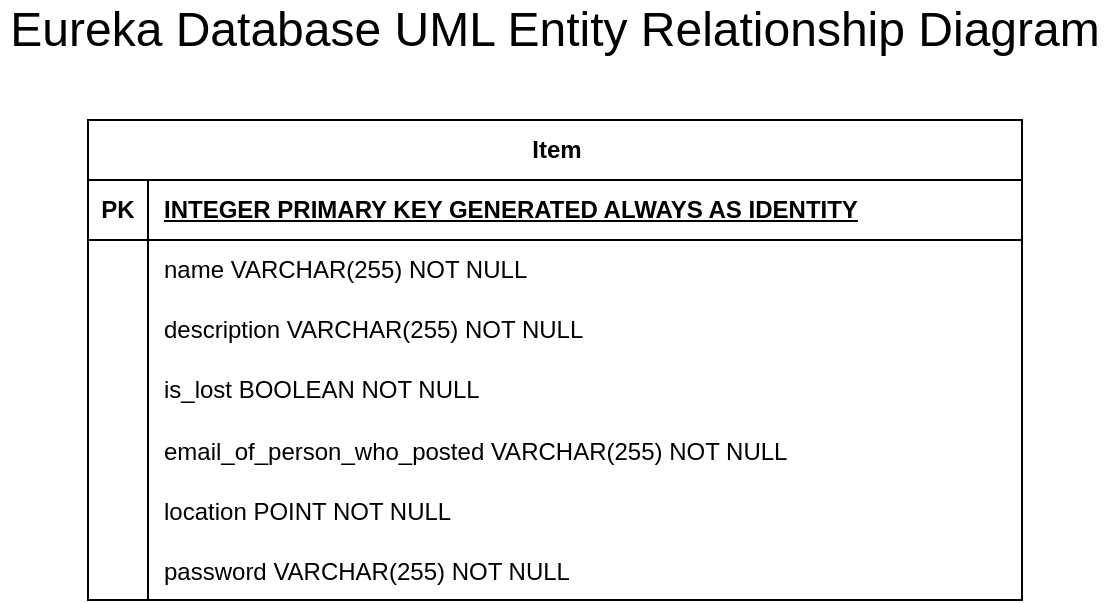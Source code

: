 <mxfile version="28.0.4">
  <diagram id="R2lEEEUBdFMjLlhIrx00" name="Page-1">
    <mxGraphModel dx="1111" dy="552" grid="1" gridSize="10" guides="1" tooltips="1" connect="1" arrows="1" fold="1" page="1" pageScale="1" pageWidth="850" pageHeight="1100" math="0" shadow="0" extFonts="Permanent Marker^https://fonts.googleapis.com/css?family=Permanent+Marker">
      <root>
        <mxCell id="0" />
        <mxCell id="1" parent="0" />
        <mxCell id="kiKx801N-FX4D6WepU08-1" value="&lt;font style=&quot;font-size: 24px;&quot;&gt;Eureka Database UML Entity Relationship Diagram&lt;/font&gt;" style="text;html=1;align=center;verticalAlign=middle;whiteSpace=wrap;rounded=0;" parent="1" vertex="1">
          <mxGeometry x="148" y="10" width="555" height="30" as="geometry" />
        </mxCell>
        <mxCell id="kiKx801N-FX4D6WepU08-3" value="Item" style="shape=table;startSize=30;container=1;collapsible=1;childLayout=tableLayout;fixedRows=1;rowLines=0;fontStyle=1;align=center;resizeLast=1;html=1;" parent="1" vertex="1">
          <mxGeometry x="192" y="70" width="467" height="240" as="geometry" />
        </mxCell>
        <mxCell id="kiKx801N-FX4D6WepU08-4" value="" style="shape=tableRow;horizontal=0;startSize=0;swimlaneHead=0;swimlaneBody=0;fillColor=none;collapsible=0;dropTarget=0;points=[[0,0.5],[1,0.5]];portConstraint=eastwest;top=0;left=0;right=0;bottom=1;" parent="kiKx801N-FX4D6WepU08-3" vertex="1">
          <mxGeometry y="30" width="467" height="30" as="geometry" />
        </mxCell>
        <mxCell id="kiKx801N-FX4D6WepU08-5" value="PK" style="shape=partialRectangle;connectable=0;fillColor=none;top=0;left=0;bottom=0;right=0;fontStyle=1;overflow=hidden;whiteSpace=wrap;html=1;" parent="kiKx801N-FX4D6WepU08-4" vertex="1">
          <mxGeometry width="30" height="30" as="geometry">
            <mxRectangle width="30" height="30" as="alternateBounds" />
          </mxGeometry>
        </mxCell>
        <mxCell id="kiKx801N-FX4D6WepU08-6" value="INTEGER PRIMARY KEY GENERATED ALWAYS AS IDENTITY" style="shape=partialRectangle;connectable=0;fillColor=none;top=0;left=0;bottom=0;right=0;align=left;spacingLeft=6;fontStyle=5;overflow=hidden;whiteSpace=wrap;html=1;" parent="kiKx801N-FX4D6WepU08-4" vertex="1">
          <mxGeometry x="30" width="437" height="30" as="geometry">
            <mxRectangle width="437" height="30" as="alternateBounds" />
          </mxGeometry>
        </mxCell>
        <mxCell id="kiKx801N-FX4D6WepU08-7" value="" style="shape=tableRow;horizontal=0;startSize=0;swimlaneHead=0;swimlaneBody=0;fillColor=none;collapsible=0;dropTarget=0;points=[[0,0.5],[1,0.5]];portConstraint=eastwest;top=0;left=0;right=0;bottom=0;" parent="kiKx801N-FX4D6WepU08-3" vertex="1">
          <mxGeometry y="60" width="467" height="30" as="geometry" />
        </mxCell>
        <mxCell id="kiKx801N-FX4D6WepU08-8" value="" style="shape=partialRectangle;connectable=0;fillColor=none;top=0;left=0;bottom=0;right=0;editable=1;overflow=hidden;whiteSpace=wrap;html=1;" parent="kiKx801N-FX4D6WepU08-7" vertex="1">
          <mxGeometry width="30" height="30" as="geometry">
            <mxRectangle width="30" height="30" as="alternateBounds" />
          </mxGeometry>
        </mxCell>
        <mxCell id="kiKx801N-FX4D6WepU08-9" value="name VARCHAR(255) NOT NULL" style="shape=partialRectangle;connectable=0;fillColor=none;top=0;left=0;bottom=0;right=0;align=left;spacingLeft=6;overflow=hidden;whiteSpace=wrap;html=1;" parent="kiKx801N-FX4D6WepU08-7" vertex="1">
          <mxGeometry x="30" width="437" height="30" as="geometry">
            <mxRectangle width="437" height="30" as="alternateBounds" />
          </mxGeometry>
        </mxCell>
        <mxCell id="kiKx801N-FX4D6WepU08-10" value="" style="shape=tableRow;horizontal=0;startSize=0;swimlaneHead=0;swimlaneBody=0;fillColor=none;collapsible=0;dropTarget=0;points=[[0,0.5],[1,0.5]];portConstraint=eastwest;top=0;left=0;right=0;bottom=0;" parent="kiKx801N-FX4D6WepU08-3" vertex="1">
          <mxGeometry y="90" width="467" height="30" as="geometry" />
        </mxCell>
        <mxCell id="kiKx801N-FX4D6WepU08-11" value="" style="shape=partialRectangle;connectable=0;fillColor=none;top=0;left=0;bottom=0;right=0;editable=1;overflow=hidden;whiteSpace=wrap;html=1;" parent="kiKx801N-FX4D6WepU08-10" vertex="1">
          <mxGeometry width="30" height="30" as="geometry">
            <mxRectangle width="30" height="30" as="alternateBounds" />
          </mxGeometry>
        </mxCell>
        <mxCell id="kiKx801N-FX4D6WepU08-12" value="description VARCHAR(255) NOT NULL" style="shape=partialRectangle;connectable=0;fillColor=none;top=0;left=0;bottom=0;right=0;align=left;spacingLeft=6;overflow=hidden;whiteSpace=wrap;html=1;" parent="kiKx801N-FX4D6WepU08-10" vertex="1">
          <mxGeometry x="30" width="437" height="30" as="geometry">
            <mxRectangle width="437" height="30" as="alternateBounds" />
          </mxGeometry>
        </mxCell>
        <mxCell id="kiKx801N-FX4D6WepU08-13" value="" style="shape=tableRow;horizontal=0;startSize=0;swimlaneHead=0;swimlaneBody=0;fillColor=none;collapsible=0;dropTarget=0;points=[[0,0.5],[1,0.5]];portConstraint=eastwest;top=0;left=0;right=0;bottom=0;" parent="kiKx801N-FX4D6WepU08-3" vertex="1">
          <mxGeometry y="120" width="467" height="30" as="geometry" />
        </mxCell>
        <mxCell id="kiKx801N-FX4D6WepU08-14" value="" style="shape=partialRectangle;connectable=0;fillColor=none;top=0;left=0;bottom=0;right=0;editable=1;overflow=hidden;whiteSpace=wrap;html=1;" parent="kiKx801N-FX4D6WepU08-13" vertex="1">
          <mxGeometry width="30" height="30" as="geometry">
            <mxRectangle width="30" height="30" as="alternateBounds" />
          </mxGeometry>
        </mxCell>
        <mxCell id="kiKx801N-FX4D6WepU08-15" value="is_lost BOOLEAN NOT NULL" style="shape=partialRectangle;connectable=0;fillColor=none;top=0;left=0;bottom=0;right=0;align=left;spacingLeft=6;overflow=hidden;whiteSpace=wrap;html=1;" parent="kiKx801N-FX4D6WepU08-13" vertex="1">
          <mxGeometry x="30" width="437" height="30" as="geometry">
            <mxRectangle width="437" height="30" as="alternateBounds" />
          </mxGeometry>
        </mxCell>
        <mxCell id="kiKx801N-FX4D6WepU08-17" value="" style="shape=tableRow;horizontal=0;startSize=0;swimlaneHead=0;swimlaneBody=0;fillColor=none;collapsible=0;dropTarget=0;points=[[0,0.5],[1,0.5]];portConstraint=eastwest;top=0;left=0;right=0;bottom=0;" parent="kiKx801N-FX4D6WepU08-3" vertex="1">
          <mxGeometry y="150" width="467" height="30" as="geometry" />
        </mxCell>
        <mxCell id="kiKx801N-FX4D6WepU08-18" value="" style="shape=partialRectangle;connectable=0;fillColor=none;top=0;left=0;bottom=0;right=0;editable=1;overflow=hidden;" parent="kiKx801N-FX4D6WepU08-17" vertex="1">
          <mxGeometry width="30" height="30" as="geometry">
            <mxRectangle width="30" height="30" as="alternateBounds" />
          </mxGeometry>
        </mxCell>
        <mxCell id="kiKx801N-FX4D6WepU08-19" value="email_of_person_who_posted VARCHAR(255) NOT NULL" style="shape=partialRectangle;connectable=0;fillColor=none;top=0;left=0;bottom=0;right=0;align=left;spacingLeft=6;overflow=hidden;" parent="kiKx801N-FX4D6WepU08-17" vertex="1">
          <mxGeometry x="30" width="437" height="30" as="geometry">
            <mxRectangle width="437" height="30" as="alternateBounds" />
          </mxGeometry>
        </mxCell>
        <mxCell id="kiKx801N-FX4D6WepU08-21" value="" style="shape=tableRow;horizontal=0;startSize=0;swimlaneHead=0;swimlaneBody=0;fillColor=none;collapsible=0;dropTarget=0;points=[[0,0.5],[1,0.5]];portConstraint=eastwest;top=0;left=0;right=0;bottom=0;" parent="kiKx801N-FX4D6WepU08-3" vertex="1">
          <mxGeometry y="180" width="467" height="30" as="geometry" />
        </mxCell>
        <mxCell id="kiKx801N-FX4D6WepU08-22" value="" style="shape=partialRectangle;connectable=0;fillColor=none;top=0;left=0;bottom=0;right=0;editable=1;overflow=hidden;" parent="kiKx801N-FX4D6WepU08-21" vertex="1">
          <mxGeometry width="30" height="30" as="geometry">
            <mxRectangle width="30" height="30" as="alternateBounds" />
          </mxGeometry>
        </mxCell>
        <mxCell id="kiKx801N-FX4D6WepU08-23" value="location POINT NOT NULL" style="shape=partialRectangle;connectable=0;fillColor=none;top=0;left=0;bottom=0;right=0;align=left;spacingLeft=6;overflow=hidden;" parent="kiKx801N-FX4D6WepU08-21" vertex="1">
          <mxGeometry x="30" width="437" height="30" as="geometry">
            <mxRectangle width="437" height="30" as="alternateBounds" />
          </mxGeometry>
        </mxCell>
        <mxCell id="kiKx801N-FX4D6WepU08-25" value="" style="shape=tableRow;horizontal=0;startSize=0;swimlaneHead=0;swimlaneBody=0;fillColor=none;collapsible=0;dropTarget=0;points=[[0,0.5],[1,0.5]];portConstraint=eastwest;top=0;left=0;right=0;bottom=0;" parent="kiKx801N-FX4D6WepU08-3" vertex="1">
          <mxGeometry y="210" width="467" height="30" as="geometry" />
        </mxCell>
        <mxCell id="kiKx801N-FX4D6WepU08-26" value="" style="shape=partialRectangle;connectable=0;fillColor=none;top=0;left=0;bottom=0;right=0;editable=1;overflow=hidden;" parent="kiKx801N-FX4D6WepU08-25" vertex="1">
          <mxGeometry width="30" height="30" as="geometry">
            <mxRectangle width="30" height="30" as="alternateBounds" />
          </mxGeometry>
        </mxCell>
        <mxCell id="kiKx801N-FX4D6WepU08-27" value="password VARCHAR(255) NOT NULL" style="shape=partialRectangle;connectable=0;fillColor=none;top=0;left=0;bottom=0;right=0;align=left;spacingLeft=6;overflow=hidden;" parent="kiKx801N-FX4D6WepU08-25" vertex="1">
          <mxGeometry x="30" width="437" height="30" as="geometry">
            <mxRectangle width="437" height="30" as="alternateBounds" />
          </mxGeometry>
        </mxCell>
      </root>
    </mxGraphModel>
  </diagram>
</mxfile>
